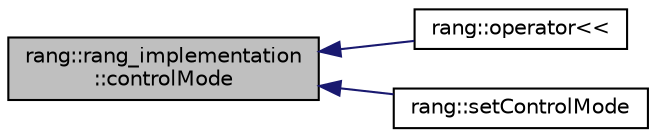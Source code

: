 digraph "rang::rang_implementation::controlMode"
{
  edge [fontname="Helvetica",fontsize="10",labelfontname="Helvetica",labelfontsize="10"];
  node [fontname="Helvetica",fontsize="10",shape=record];
  rankdir="LR";
  Node1 [label="rang::rang_implementation\l::controlMode",height=0.2,width=0.4,color="black", fillcolor="grey75", style="filled", fontcolor="black"];
  Node1 -> Node2 [dir="back",color="midnightblue",fontsize="10",style="solid",fontname="Helvetica"];
  Node2 [label="rang::operator\<\<",height=0.2,width=0.4,color="black", fillcolor="white", style="filled",URL="$namespacerang.html#a201ef75295a5330197a374ac999a9e8a"];
  Node1 -> Node3 [dir="back",color="midnightblue",fontsize="10",style="solid",fontname="Helvetica"];
  Node3 [label="rang::setControlMode",height=0.2,width=0.4,color="black", fillcolor="white", style="filled",URL="$namespacerang.html#ae72965d5fd9f42ddf3bc7101d3e2f423"];
}
